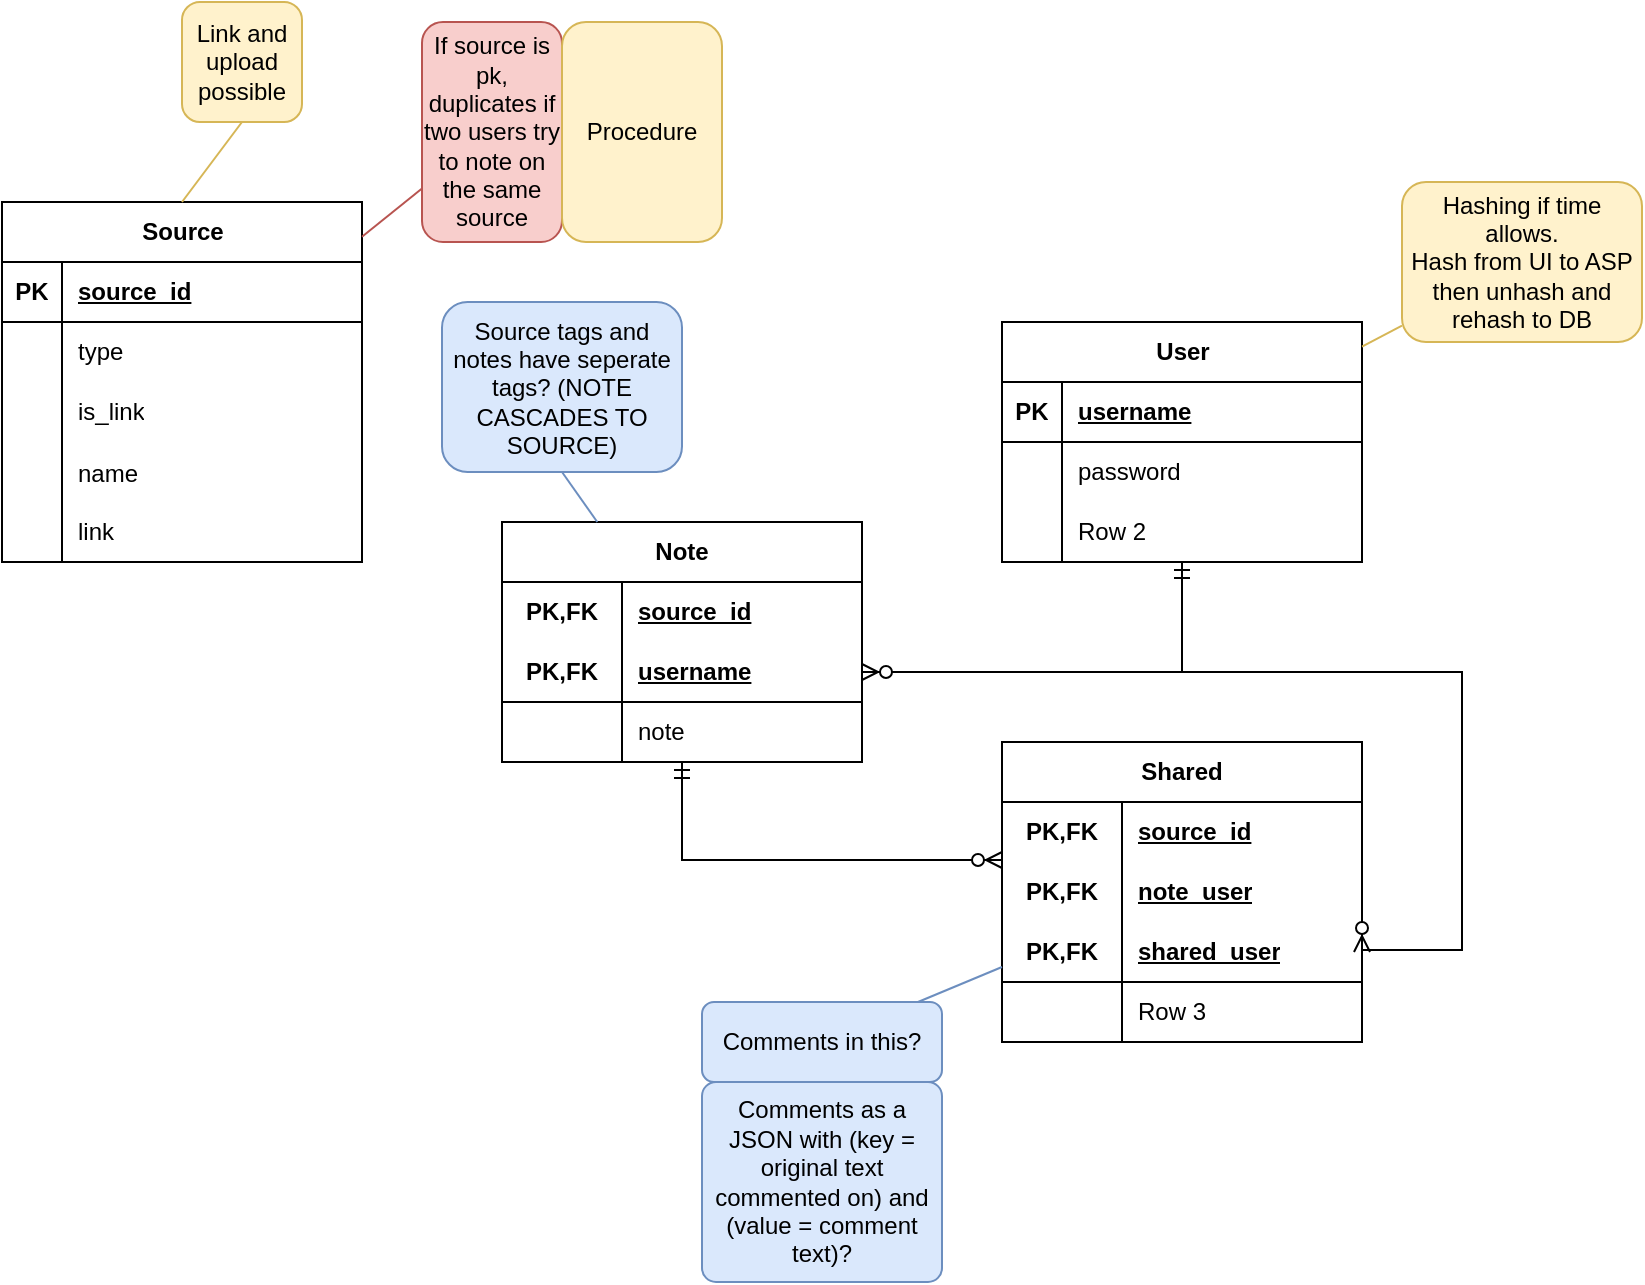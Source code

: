 <mxfile version="21.5.0" type="device">
  <diagram id="R2lEEEUBdFMjLlhIrx00" name="ERD">
    <mxGraphModel dx="656" dy="388" grid="1" gridSize="10" guides="1" tooltips="1" connect="1" arrows="1" fold="1" page="1" pageScale="1" pageWidth="850" pageHeight="1100" math="0" shadow="0" extFonts="Permanent Marker^https://fonts.googleapis.com/css?family=Permanent+Marker">
      <root>
        <mxCell id="0" />
        <mxCell id="1" parent="0" />
        <mxCell id="YFIzV1B0_f1JFLNx0j9G-1" value="Source" style="shape=table;startSize=30;container=1;collapsible=1;childLayout=tableLayout;fixedRows=1;rowLines=0;fontStyle=1;align=center;resizeLast=1;html=1;" vertex="1" parent="1">
          <mxGeometry x="40" y="240" width="180" height="180" as="geometry" />
        </mxCell>
        <mxCell id="YFIzV1B0_f1JFLNx0j9G-2" value="" style="shape=tableRow;horizontal=0;startSize=0;swimlaneHead=0;swimlaneBody=0;fillColor=none;collapsible=0;dropTarget=0;points=[[0,0.5],[1,0.5]];portConstraint=eastwest;top=0;left=0;right=0;bottom=1;" vertex="1" parent="YFIzV1B0_f1JFLNx0j9G-1">
          <mxGeometry y="30" width="180" height="30" as="geometry" />
        </mxCell>
        <mxCell id="YFIzV1B0_f1JFLNx0j9G-3" value="PK" style="shape=partialRectangle;connectable=0;fillColor=none;top=0;left=0;bottom=0;right=0;fontStyle=1;overflow=hidden;whiteSpace=wrap;html=1;" vertex="1" parent="YFIzV1B0_f1JFLNx0j9G-2">
          <mxGeometry width="30" height="30" as="geometry">
            <mxRectangle width="30" height="30" as="alternateBounds" />
          </mxGeometry>
        </mxCell>
        <mxCell id="YFIzV1B0_f1JFLNx0j9G-4" value="source_id" style="shape=partialRectangle;connectable=0;fillColor=none;top=0;left=0;bottom=0;right=0;align=left;spacingLeft=6;fontStyle=5;overflow=hidden;whiteSpace=wrap;html=1;" vertex="1" parent="YFIzV1B0_f1JFLNx0j9G-2">
          <mxGeometry x="30" width="150" height="30" as="geometry">
            <mxRectangle width="150" height="30" as="alternateBounds" />
          </mxGeometry>
        </mxCell>
        <mxCell id="YFIzV1B0_f1JFLNx0j9G-5" value="" style="shape=tableRow;horizontal=0;startSize=0;swimlaneHead=0;swimlaneBody=0;fillColor=none;collapsible=0;dropTarget=0;points=[[0,0.5],[1,0.5]];portConstraint=eastwest;top=0;left=0;right=0;bottom=0;" vertex="1" parent="YFIzV1B0_f1JFLNx0j9G-1">
          <mxGeometry y="60" width="180" height="30" as="geometry" />
        </mxCell>
        <mxCell id="YFIzV1B0_f1JFLNx0j9G-6" value="" style="shape=partialRectangle;connectable=0;fillColor=none;top=0;left=0;bottom=0;right=0;editable=1;overflow=hidden;whiteSpace=wrap;html=1;" vertex="1" parent="YFIzV1B0_f1JFLNx0j9G-5">
          <mxGeometry width="30" height="30" as="geometry">
            <mxRectangle width="30" height="30" as="alternateBounds" />
          </mxGeometry>
        </mxCell>
        <mxCell id="YFIzV1B0_f1JFLNx0j9G-7" value="type" style="shape=partialRectangle;connectable=0;fillColor=none;top=0;left=0;bottom=0;right=0;align=left;spacingLeft=6;overflow=hidden;whiteSpace=wrap;html=1;" vertex="1" parent="YFIzV1B0_f1JFLNx0j9G-5">
          <mxGeometry x="30" width="150" height="30" as="geometry">
            <mxRectangle width="150" height="30" as="alternateBounds" />
          </mxGeometry>
        </mxCell>
        <mxCell id="YFIzV1B0_f1JFLNx0j9G-8" value="" style="shape=tableRow;horizontal=0;startSize=0;swimlaneHead=0;swimlaneBody=0;fillColor=none;collapsible=0;dropTarget=0;points=[[0,0.5],[1,0.5]];portConstraint=eastwest;top=0;left=0;right=0;bottom=0;" vertex="1" parent="YFIzV1B0_f1JFLNx0j9G-1">
          <mxGeometry y="90" width="180" height="30" as="geometry" />
        </mxCell>
        <mxCell id="YFIzV1B0_f1JFLNx0j9G-9" value="" style="shape=partialRectangle;connectable=0;fillColor=none;top=0;left=0;bottom=0;right=0;editable=1;overflow=hidden;whiteSpace=wrap;html=1;" vertex="1" parent="YFIzV1B0_f1JFLNx0j9G-8">
          <mxGeometry width="30" height="30" as="geometry">
            <mxRectangle width="30" height="30" as="alternateBounds" />
          </mxGeometry>
        </mxCell>
        <mxCell id="YFIzV1B0_f1JFLNx0j9G-10" value="is_link" style="shape=partialRectangle;connectable=0;fillColor=none;top=0;left=0;bottom=0;right=0;align=left;spacingLeft=6;overflow=hidden;whiteSpace=wrap;html=1;" vertex="1" parent="YFIzV1B0_f1JFLNx0j9G-8">
          <mxGeometry x="30" width="150" height="30" as="geometry">
            <mxRectangle width="150" height="30" as="alternateBounds" />
          </mxGeometry>
        </mxCell>
        <mxCell id="YFIzV1B0_f1JFLNx0j9G-97" value="" style="shape=tableRow;horizontal=0;startSize=0;swimlaneHead=0;swimlaneBody=0;fillColor=none;collapsible=0;dropTarget=0;points=[[0,0.5],[1,0.5]];portConstraint=eastwest;top=0;left=0;right=0;bottom=0;" vertex="1" parent="YFIzV1B0_f1JFLNx0j9G-1">
          <mxGeometry y="120" width="180" height="30" as="geometry" />
        </mxCell>
        <mxCell id="YFIzV1B0_f1JFLNx0j9G-98" value="" style="shape=partialRectangle;connectable=0;fillColor=none;top=0;left=0;bottom=0;right=0;editable=1;overflow=hidden;" vertex="1" parent="YFIzV1B0_f1JFLNx0j9G-97">
          <mxGeometry width="30" height="30" as="geometry">
            <mxRectangle width="30" height="30" as="alternateBounds" />
          </mxGeometry>
        </mxCell>
        <mxCell id="YFIzV1B0_f1JFLNx0j9G-99" value="name" style="shape=partialRectangle;connectable=0;fillColor=none;top=0;left=0;bottom=0;right=0;align=left;spacingLeft=6;overflow=hidden;" vertex="1" parent="YFIzV1B0_f1JFLNx0j9G-97">
          <mxGeometry x="30" width="150" height="30" as="geometry">
            <mxRectangle width="150" height="30" as="alternateBounds" />
          </mxGeometry>
        </mxCell>
        <mxCell id="YFIzV1B0_f1JFLNx0j9G-11" value="" style="shape=tableRow;horizontal=0;startSize=0;swimlaneHead=0;swimlaneBody=0;fillColor=none;collapsible=0;dropTarget=0;points=[[0,0.5],[1,0.5]];portConstraint=eastwest;top=0;left=0;right=0;bottom=0;" vertex="1" parent="YFIzV1B0_f1JFLNx0j9G-1">
          <mxGeometry y="150" width="180" height="30" as="geometry" />
        </mxCell>
        <mxCell id="YFIzV1B0_f1JFLNx0j9G-12" value="" style="shape=partialRectangle;connectable=0;fillColor=none;top=0;left=0;bottom=0;right=0;editable=1;overflow=hidden;whiteSpace=wrap;html=1;" vertex="1" parent="YFIzV1B0_f1JFLNx0j9G-11">
          <mxGeometry width="30" height="30" as="geometry">
            <mxRectangle width="30" height="30" as="alternateBounds" />
          </mxGeometry>
        </mxCell>
        <mxCell id="YFIzV1B0_f1JFLNx0j9G-13" value="link" style="shape=partialRectangle;connectable=0;fillColor=none;top=0;left=0;bottom=0;right=0;align=left;spacingLeft=6;overflow=hidden;whiteSpace=wrap;html=1;" vertex="1" parent="YFIzV1B0_f1JFLNx0j9G-11">
          <mxGeometry x="30" width="150" height="30" as="geometry">
            <mxRectangle width="150" height="30" as="alternateBounds" />
          </mxGeometry>
        </mxCell>
        <mxCell id="YFIzV1B0_f1JFLNx0j9G-27" value="Note" style="shape=table;startSize=30;container=1;collapsible=1;childLayout=tableLayout;fixedRows=1;rowLines=0;fontStyle=1;align=center;resizeLast=1;html=1;whiteSpace=wrap;" vertex="1" parent="1">
          <mxGeometry x="290" y="400" width="180" height="120" as="geometry" />
        </mxCell>
        <mxCell id="YFIzV1B0_f1JFLNx0j9G-28" value="" style="shape=tableRow;horizontal=0;startSize=0;swimlaneHead=0;swimlaneBody=0;fillColor=none;collapsible=0;dropTarget=0;points=[[0,0.5],[1,0.5]];portConstraint=eastwest;top=0;left=0;right=0;bottom=0;html=1;" vertex="1" parent="YFIzV1B0_f1JFLNx0j9G-27">
          <mxGeometry y="30" width="180" height="30" as="geometry" />
        </mxCell>
        <mxCell id="YFIzV1B0_f1JFLNx0j9G-29" value="PK,FK" style="shape=partialRectangle;connectable=0;fillColor=none;top=0;left=0;bottom=0;right=0;fontStyle=1;overflow=hidden;html=1;whiteSpace=wrap;" vertex="1" parent="YFIzV1B0_f1JFLNx0j9G-28">
          <mxGeometry width="60" height="30" as="geometry">
            <mxRectangle width="60" height="30" as="alternateBounds" />
          </mxGeometry>
        </mxCell>
        <mxCell id="YFIzV1B0_f1JFLNx0j9G-30" value="source_id" style="shape=partialRectangle;connectable=0;fillColor=none;top=0;left=0;bottom=0;right=0;align=left;spacingLeft=6;fontStyle=5;overflow=hidden;html=1;whiteSpace=wrap;" vertex="1" parent="YFIzV1B0_f1JFLNx0j9G-28">
          <mxGeometry x="60" width="120" height="30" as="geometry">
            <mxRectangle width="120" height="30" as="alternateBounds" />
          </mxGeometry>
        </mxCell>
        <mxCell id="YFIzV1B0_f1JFLNx0j9G-31" value="" style="shape=tableRow;horizontal=0;startSize=0;swimlaneHead=0;swimlaneBody=0;fillColor=none;collapsible=0;dropTarget=0;points=[[0,0.5],[1,0.5]];portConstraint=eastwest;top=0;left=0;right=0;bottom=1;html=1;" vertex="1" parent="YFIzV1B0_f1JFLNx0j9G-27">
          <mxGeometry y="60" width="180" height="30" as="geometry" />
        </mxCell>
        <mxCell id="YFIzV1B0_f1JFLNx0j9G-32" value="PK,FK" style="shape=partialRectangle;connectable=0;fillColor=none;top=0;left=0;bottom=0;right=0;fontStyle=1;overflow=hidden;html=1;whiteSpace=wrap;" vertex="1" parent="YFIzV1B0_f1JFLNx0j9G-31">
          <mxGeometry width="60" height="30" as="geometry">
            <mxRectangle width="60" height="30" as="alternateBounds" />
          </mxGeometry>
        </mxCell>
        <mxCell id="YFIzV1B0_f1JFLNx0j9G-33" value="username" style="shape=partialRectangle;connectable=0;fillColor=none;top=0;left=0;bottom=0;right=0;align=left;spacingLeft=6;fontStyle=5;overflow=hidden;html=1;whiteSpace=wrap;" vertex="1" parent="YFIzV1B0_f1JFLNx0j9G-31">
          <mxGeometry x="60" width="120" height="30" as="geometry">
            <mxRectangle width="120" height="30" as="alternateBounds" />
          </mxGeometry>
        </mxCell>
        <mxCell id="YFIzV1B0_f1JFLNx0j9G-34" value="" style="shape=tableRow;horizontal=0;startSize=0;swimlaneHead=0;swimlaneBody=0;fillColor=none;collapsible=0;dropTarget=0;points=[[0,0.5],[1,0.5]];portConstraint=eastwest;top=0;left=0;right=0;bottom=0;html=1;" vertex="1" parent="YFIzV1B0_f1JFLNx0j9G-27">
          <mxGeometry y="90" width="180" height="30" as="geometry" />
        </mxCell>
        <mxCell id="YFIzV1B0_f1JFLNx0j9G-35" value="" style="shape=partialRectangle;connectable=0;fillColor=none;top=0;left=0;bottom=0;right=0;editable=1;overflow=hidden;html=1;whiteSpace=wrap;" vertex="1" parent="YFIzV1B0_f1JFLNx0j9G-34">
          <mxGeometry width="60" height="30" as="geometry">
            <mxRectangle width="60" height="30" as="alternateBounds" />
          </mxGeometry>
        </mxCell>
        <mxCell id="YFIzV1B0_f1JFLNx0j9G-36" value="note" style="shape=partialRectangle;connectable=0;fillColor=none;top=0;left=0;bottom=0;right=0;align=left;spacingLeft=6;overflow=hidden;html=1;whiteSpace=wrap;" vertex="1" parent="YFIzV1B0_f1JFLNx0j9G-34">
          <mxGeometry x="60" width="120" height="30" as="geometry">
            <mxRectangle width="120" height="30" as="alternateBounds" />
          </mxGeometry>
        </mxCell>
        <mxCell id="YFIzV1B0_f1JFLNx0j9G-40" value="User" style="shape=table;startSize=30;container=1;collapsible=1;childLayout=tableLayout;fixedRows=1;rowLines=0;fontStyle=1;align=center;resizeLast=1;html=1;" vertex="1" parent="1">
          <mxGeometry x="540" y="300" width="180" height="120" as="geometry" />
        </mxCell>
        <mxCell id="YFIzV1B0_f1JFLNx0j9G-41" value="" style="shape=tableRow;horizontal=0;startSize=0;swimlaneHead=0;swimlaneBody=0;fillColor=none;collapsible=0;dropTarget=0;points=[[0,0.5],[1,0.5]];portConstraint=eastwest;top=0;left=0;right=0;bottom=1;" vertex="1" parent="YFIzV1B0_f1JFLNx0j9G-40">
          <mxGeometry y="30" width="180" height="30" as="geometry" />
        </mxCell>
        <mxCell id="YFIzV1B0_f1JFLNx0j9G-42" value="PK" style="shape=partialRectangle;connectable=0;fillColor=none;top=0;left=0;bottom=0;right=0;fontStyle=1;overflow=hidden;whiteSpace=wrap;html=1;" vertex="1" parent="YFIzV1B0_f1JFLNx0j9G-41">
          <mxGeometry width="30" height="30" as="geometry">
            <mxRectangle width="30" height="30" as="alternateBounds" />
          </mxGeometry>
        </mxCell>
        <mxCell id="YFIzV1B0_f1JFLNx0j9G-43" value="username" style="shape=partialRectangle;connectable=0;fillColor=none;top=0;left=0;bottom=0;right=0;align=left;spacingLeft=6;fontStyle=5;overflow=hidden;whiteSpace=wrap;html=1;" vertex="1" parent="YFIzV1B0_f1JFLNx0j9G-41">
          <mxGeometry x="30" width="150" height="30" as="geometry">
            <mxRectangle width="150" height="30" as="alternateBounds" />
          </mxGeometry>
        </mxCell>
        <mxCell id="YFIzV1B0_f1JFLNx0j9G-44" value="" style="shape=tableRow;horizontal=0;startSize=0;swimlaneHead=0;swimlaneBody=0;fillColor=none;collapsible=0;dropTarget=0;points=[[0,0.5],[1,0.5]];portConstraint=eastwest;top=0;left=0;right=0;bottom=0;" vertex="1" parent="YFIzV1B0_f1JFLNx0j9G-40">
          <mxGeometry y="60" width="180" height="30" as="geometry" />
        </mxCell>
        <mxCell id="YFIzV1B0_f1JFLNx0j9G-45" value="" style="shape=partialRectangle;connectable=0;fillColor=none;top=0;left=0;bottom=0;right=0;editable=1;overflow=hidden;whiteSpace=wrap;html=1;" vertex="1" parent="YFIzV1B0_f1JFLNx0j9G-44">
          <mxGeometry width="30" height="30" as="geometry">
            <mxRectangle width="30" height="30" as="alternateBounds" />
          </mxGeometry>
        </mxCell>
        <mxCell id="YFIzV1B0_f1JFLNx0j9G-46" value="password" style="shape=partialRectangle;connectable=0;fillColor=none;top=0;left=0;bottom=0;right=0;align=left;spacingLeft=6;overflow=hidden;whiteSpace=wrap;html=1;" vertex="1" parent="YFIzV1B0_f1JFLNx0j9G-44">
          <mxGeometry x="30" width="150" height="30" as="geometry">
            <mxRectangle width="150" height="30" as="alternateBounds" />
          </mxGeometry>
        </mxCell>
        <mxCell id="YFIzV1B0_f1JFLNx0j9G-47" value="" style="shape=tableRow;horizontal=0;startSize=0;swimlaneHead=0;swimlaneBody=0;fillColor=none;collapsible=0;dropTarget=0;points=[[0,0.5],[1,0.5]];portConstraint=eastwest;top=0;left=0;right=0;bottom=0;" vertex="1" parent="YFIzV1B0_f1JFLNx0j9G-40">
          <mxGeometry y="90" width="180" height="30" as="geometry" />
        </mxCell>
        <mxCell id="YFIzV1B0_f1JFLNx0j9G-48" value="" style="shape=partialRectangle;connectable=0;fillColor=none;top=0;left=0;bottom=0;right=0;editable=1;overflow=hidden;whiteSpace=wrap;html=1;" vertex="1" parent="YFIzV1B0_f1JFLNx0j9G-47">
          <mxGeometry width="30" height="30" as="geometry">
            <mxRectangle width="30" height="30" as="alternateBounds" />
          </mxGeometry>
        </mxCell>
        <mxCell id="YFIzV1B0_f1JFLNx0j9G-49" value="Row 2" style="shape=partialRectangle;connectable=0;fillColor=none;top=0;left=0;bottom=0;right=0;align=left;spacingLeft=6;overflow=hidden;whiteSpace=wrap;html=1;" vertex="1" parent="YFIzV1B0_f1JFLNx0j9G-47">
          <mxGeometry x="30" width="150" height="30" as="geometry">
            <mxRectangle width="150" height="30" as="alternateBounds" />
          </mxGeometry>
        </mxCell>
        <mxCell id="YFIzV1B0_f1JFLNx0j9G-53" value="Link and upload possible" style="rounded=1;whiteSpace=wrap;html=1;fillColor=#fff2cc;strokeColor=#d6b656;" vertex="1" parent="1">
          <mxGeometry x="130" y="140" width="60" height="60" as="geometry" />
        </mxCell>
        <mxCell id="YFIzV1B0_f1JFLNx0j9G-54" value="" style="endArrow=none;html=1;rounded=0;exitX=0.5;exitY=0;exitDx=0;exitDy=0;entryX=0.5;entryY=1;entryDx=0;entryDy=0;fillColor=#fff2cc;strokeColor=#d6b656;" edge="1" parent="1" source="YFIzV1B0_f1JFLNx0j9G-1" target="YFIzV1B0_f1JFLNx0j9G-53">
          <mxGeometry width="50" height="50" relative="1" as="geometry">
            <mxPoint x="400" y="350" as="sourcePoint" />
            <mxPoint x="450" y="300" as="targetPoint" />
          </mxGeometry>
        </mxCell>
        <mxCell id="YFIzV1B0_f1JFLNx0j9G-55" value="" style="edgeStyle=orthogonalEdgeStyle;fontSize=12;html=1;endArrow=ERzeroToMany;startArrow=ERmandOne;rounded=0;entryX=1;entryY=0.5;entryDx=0;entryDy=0;" edge="1" parent="1" source="YFIzV1B0_f1JFLNx0j9G-40" target="YFIzV1B0_f1JFLNx0j9G-31">
          <mxGeometry width="100" height="100" relative="1" as="geometry">
            <mxPoint x="620" y="560" as="sourcePoint" />
            <mxPoint x="720" y="460" as="targetPoint" />
          </mxGeometry>
        </mxCell>
        <mxCell id="YFIzV1B0_f1JFLNx0j9G-56" value="If source is pk, duplicates if two users try to note on the same source" style="rounded=1;whiteSpace=wrap;html=1;fillColor=#f8cecc;strokeColor=#b85450;" vertex="1" parent="1">
          <mxGeometry x="250" y="150" width="70" height="110" as="geometry" />
        </mxCell>
        <mxCell id="YFIzV1B0_f1JFLNx0j9G-57" value="" style="endArrow=none;html=1;rounded=0;fillColor=#f8cecc;strokeColor=#b85450;" edge="1" parent="1" source="YFIzV1B0_f1JFLNx0j9G-1" target="YFIzV1B0_f1JFLNx0j9G-56">
          <mxGeometry width="50" height="50" relative="1" as="geometry">
            <mxPoint x="400" y="450" as="sourcePoint" />
            <mxPoint x="450" y="400" as="targetPoint" />
          </mxGeometry>
        </mxCell>
        <mxCell id="YFIzV1B0_f1JFLNx0j9G-58" value="Source tags and notes have seperate tags? (NOTE CASCADES TO SOURCE)" style="rounded=1;whiteSpace=wrap;html=1;fillColor=#dae8fc;strokeColor=#6c8ebf;" vertex="1" parent="1">
          <mxGeometry x="260" y="290" width="120" height="85" as="geometry" />
        </mxCell>
        <mxCell id="YFIzV1B0_f1JFLNx0j9G-60" value="" style="endArrow=none;html=1;rounded=0;entryX=0.5;entryY=1;entryDx=0;entryDy=0;fillColor=#dae8fc;strokeColor=#6c8ebf;" edge="1" parent="1" source="YFIzV1B0_f1JFLNx0j9G-27" target="YFIzV1B0_f1JFLNx0j9G-58">
          <mxGeometry width="50" height="50" relative="1" as="geometry">
            <mxPoint x="400" y="450" as="sourcePoint" />
            <mxPoint x="450" y="400" as="targetPoint" />
          </mxGeometry>
        </mxCell>
        <mxCell id="YFIzV1B0_f1JFLNx0j9G-75" value="Shared" style="shape=table;startSize=30;container=1;collapsible=1;childLayout=tableLayout;fixedRows=1;rowLines=0;fontStyle=1;align=center;resizeLast=1;html=1;whiteSpace=wrap;" vertex="1" parent="1">
          <mxGeometry x="540" y="510" width="180" height="150" as="geometry" />
        </mxCell>
        <mxCell id="YFIzV1B0_f1JFLNx0j9G-76" value="" style="shape=tableRow;horizontal=0;startSize=0;swimlaneHead=0;swimlaneBody=0;fillColor=none;collapsible=0;dropTarget=0;points=[[0,0.5],[1,0.5]];portConstraint=eastwest;top=0;left=0;right=0;bottom=0;html=1;" vertex="1" parent="YFIzV1B0_f1JFLNx0j9G-75">
          <mxGeometry y="30" width="180" height="30" as="geometry" />
        </mxCell>
        <mxCell id="YFIzV1B0_f1JFLNx0j9G-77" value="PK,FK" style="shape=partialRectangle;connectable=0;fillColor=none;top=0;left=0;bottom=0;right=0;fontStyle=1;overflow=hidden;html=1;whiteSpace=wrap;" vertex="1" parent="YFIzV1B0_f1JFLNx0j9G-76">
          <mxGeometry width="60" height="30" as="geometry">
            <mxRectangle width="60" height="30" as="alternateBounds" />
          </mxGeometry>
        </mxCell>
        <mxCell id="YFIzV1B0_f1JFLNx0j9G-78" value="source_id" style="shape=partialRectangle;connectable=0;fillColor=none;top=0;left=0;bottom=0;right=0;align=left;spacingLeft=6;fontStyle=5;overflow=hidden;html=1;whiteSpace=wrap;" vertex="1" parent="YFIzV1B0_f1JFLNx0j9G-76">
          <mxGeometry x="60" width="120" height="30" as="geometry">
            <mxRectangle width="120" height="30" as="alternateBounds" />
          </mxGeometry>
        </mxCell>
        <mxCell id="YFIzV1B0_f1JFLNx0j9G-88" value="" style="shape=tableRow;horizontal=0;startSize=0;swimlaneHead=0;swimlaneBody=0;fillColor=none;collapsible=0;dropTarget=0;points=[[0,0.5],[1,0.5]];portConstraint=eastwest;top=0;left=0;right=0;bottom=0;html=1;" vertex="1" parent="YFIzV1B0_f1JFLNx0j9G-75">
          <mxGeometry y="60" width="180" height="30" as="geometry" />
        </mxCell>
        <mxCell id="YFIzV1B0_f1JFLNx0j9G-89" value="PK,FK" style="shape=partialRectangle;connectable=0;fillColor=none;top=0;left=0;bottom=0;right=0;fontStyle=1;overflow=hidden;html=1;whiteSpace=wrap;" vertex="1" parent="YFIzV1B0_f1JFLNx0j9G-88">
          <mxGeometry width="60" height="30" as="geometry">
            <mxRectangle width="60" height="30" as="alternateBounds" />
          </mxGeometry>
        </mxCell>
        <mxCell id="YFIzV1B0_f1JFLNx0j9G-90" value="note_user" style="shape=partialRectangle;connectable=0;fillColor=none;top=0;left=0;bottom=0;right=0;align=left;spacingLeft=6;fontStyle=5;overflow=hidden;html=1;whiteSpace=wrap;" vertex="1" parent="YFIzV1B0_f1JFLNx0j9G-88">
          <mxGeometry x="60" width="120" height="30" as="geometry">
            <mxRectangle width="120" height="30" as="alternateBounds" />
          </mxGeometry>
        </mxCell>
        <mxCell id="YFIzV1B0_f1JFLNx0j9G-79" value="" style="shape=tableRow;horizontal=0;startSize=0;swimlaneHead=0;swimlaneBody=0;fillColor=none;collapsible=0;dropTarget=0;points=[[0,0.5],[1,0.5]];portConstraint=eastwest;top=0;left=0;right=0;bottom=1;html=1;" vertex="1" parent="YFIzV1B0_f1JFLNx0j9G-75">
          <mxGeometry y="90" width="180" height="30" as="geometry" />
        </mxCell>
        <mxCell id="YFIzV1B0_f1JFLNx0j9G-80" value="PK,FK" style="shape=partialRectangle;connectable=0;fillColor=none;top=0;left=0;bottom=0;right=0;fontStyle=1;overflow=hidden;html=1;whiteSpace=wrap;" vertex="1" parent="YFIzV1B0_f1JFLNx0j9G-79">
          <mxGeometry width="60" height="30" as="geometry">
            <mxRectangle width="60" height="30" as="alternateBounds" />
          </mxGeometry>
        </mxCell>
        <mxCell id="YFIzV1B0_f1JFLNx0j9G-81" value="shared_user" style="shape=partialRectangle;connectable=0;fillColor=none;top=0;left=0;bottom=0;right=0;align=left;spacingLeft=6;fontStyle=5;overflow=hidden;html=1;whiteSpace=wrap;" vertex="1" parent="YFIzV1B0_f1JFLNx0j9G-79">
          <mxGeometry x="60" width="120" height="30" as="geometry">
            <mxRectangle width="120" height="30" as="alternateBounds" />
          </mxGeometry>
        </mxCell>
        <mxCell id="YFIzV1B0_f1JFLNx0j9G-82" value="" style="shape=tableRow;horizontal=0;startSize=0;swimlaneHead=0;swimlaneBody=0;fillColor=none;collapsible=0;dropTarget=0;points=[[0,0.5],[1,0.5]];portConstraint=eastwest;top=0;left=0;right=0;bottom=0;html=1;" vertex="1" parent="YFIzV1B0_f1JFLNx0j9G-75">
          <mxGeometry y="120" width="180" height="30" as="geometry" />
        </mxCell>
        <mxCell id="YFIzV1B0_f1JFLNx0j9G-83" value="" style="shape=partialRectangle;connectable=0;fillColor=none;top=0;left=0;bottom=0;right=0;editable=1;overflow=hidden;html=1;whiteSpace=wrap;" vertex="1" parent="YFIzV1B0_f1JFLNx0j9G-82">
          <mxGeometry width="60" height="30" as="geometry">
            <mxRectangle width="60" height="30" as="alternateBounds" />
          </mxGeometry>
        </mxCell>
        <mxCell id="YFIzV1B0_f1JFLNx0j9G-84" value="Row 3" style="shape=partialRectangle;connectable=0;fillColor=none;top=0;left=0;bottom=0;right=0;align=left;spacingLeft=6;overflow=hidden;html=1;whiteSpace=wrap;" vertex="1" parent="YFIzV1B0_f1JFLNx0j9G-82">
          <mxGeometry x="60" width="120" height="30" as="geometry">
            <mxRectangle width="120" height="30" as="alternateBounds" />
          </mxGeometry>
        </mxCell>
        <mxCell id="YFIzV1B0_f1JFLNx0j9G-91" value="" style="edgeStyle=orthogonalEdgeStyle;fontSize=12;html=1;endArrow=ERzeroToMany;startArrow=ERmandOne;rounded=0;entryX=1;entryY=0.5;entryDx=0;entryDy=0;" edge="1" parent="1" source="YFIzV1B0_f1JFLNx0j9G-40" target="YFIzV1B0_f1JFLNx0j9G-79">
          <mxGeometry width="100" height="100" relative="1" as="geometry">
            <mxPoint x="640" y="385" as="sourcePoint" />
            <mxPoint x="480" y="485" as="targetPoint" />
            <Array as="points">
              <mxPoint x="630" y="475" />
              <mxPoint x="770" y="475" />
              <mxPoint x="770" y="614" />
            </Array>
          </mxGeometry>
        </mxCell>
        <mxCell id="YFIzV1B0_f1JFLNx0j9G-92" value="" style="edgeStyle=orthogonalEdgeStyle;fontSize=12;html=1;endArrow=ERzeroToMany;startArrow=ERmandOne;rounded=0;" edge="1" parent="1" source="YFIzV1B0_f1JFLNx0j9G-27" target="YFIzV1B0_f1JFLNx0j9G-75">
          <mxGeometry width="100" height="100" relative="1" as="geometry">
            <mxPoint x="505" y="590" as="sourcePoint" />
            <mxPoint x="540" y="620" as="targetPoint" />
            <Array as="points">
              <mxPoint x="380" y="569" />
            </Array>
          </mxGeometry>
        </mxCell>
        <mxCell id="YFIzV1B0_f1JFLNx0j9G-93" value="Comments in this?" style="rounded=1;whiteSpace=wrap;html=1;fillColor=#dae8fc;strokeColor=#6c8ebf;" vertex="1" parent="1">
          <mxGeometry x="390" y="640" width="120" height="40" as="geometry" />
        </mxCell>
        <mxCell id="YFIzV1B0_f1JFLNx0j9G-94" value="" style="endArrow=none;html=1;rounded=0;fillColor=#dae8fc;strokeColor=#6c8ebf;" edge="1" parent="1" source="YFIzV1B0_f1JFLNx0j9G-93" target="YFIzV1B0_f1JFLNx0j9G-75">
          <mxGeometry width="50" height="50" relative="1" as="geometry">
            <mxPoint x="400" y="490" as="sourcePoint" />
            <mxPoint x="450" y="440" as="targetPoint" />
          </mxGeometry>
        </mxCell>
        <mxCell id="YFIzV1B0_f1JFLNx0j9G-95" value="Comments as a JSON with (key = original text commented on) and (value = comment text)?" style="rounded=1;whiteSpace=wrap;html=1;fillColor=#dae8fc;strokeColor=#6c8ebf;arcSize=7;" vertex="1" parent="1">
          <mxGeometry x="390" y="680" width="120" height="100" as="geometry" />
        </mxCell>
        <mxCell id="YFIzV1B0_f1JFLNx0j9G-100" value="Hashing if time allows.&lt;br&gt;Hash from UI to ASP then unhash and rehash to DB" style="rounded=1;whiteSpace=wrap;html=1;fillColor=#fff2cc;strokeColor=#d6b656;" vertex="1" parent="1">
          <mxGeometry x="740" y="230" width="120" height="80" as="geometry" />
        </mxCell>
        <mxCell id="YFIzV1B0_f1JFLNx0j9G-101" value="" style="endArrow=none;html=1;rounded=0;fillColor=#fff2cc;strokeColor=#d6b656;" edge="1" parent="1" source="YFIzV1B0_f1JFLNx0j9G-40" target="YFIzV1B0_f1JFLNx0j9G-100">
          <mxGeometry width="50" height="50" relative="1" as="geometry">
            <mxPoint x="760" y="385" as="sourcePoint" />
            <mxPoint x="810" y="335" as="targetPoint" />
          </mxGeometry>
        </mxCell>
        <mxCell id="YFIzV1B0_f1JFLNx0j9G-102" value="Procedure" style="rounded=1;whiteSpace=wrap;html=1;fillColor=#fff2cc;strokeColor=#d6b656;" vertex="1" parent="1">
          <mxGeometry x="320" y="150" width="80" height="110" as="geometry" />
        </mxCell>
      </root>
    </mxGraphModel>
  </diagram>
</mxfile>
